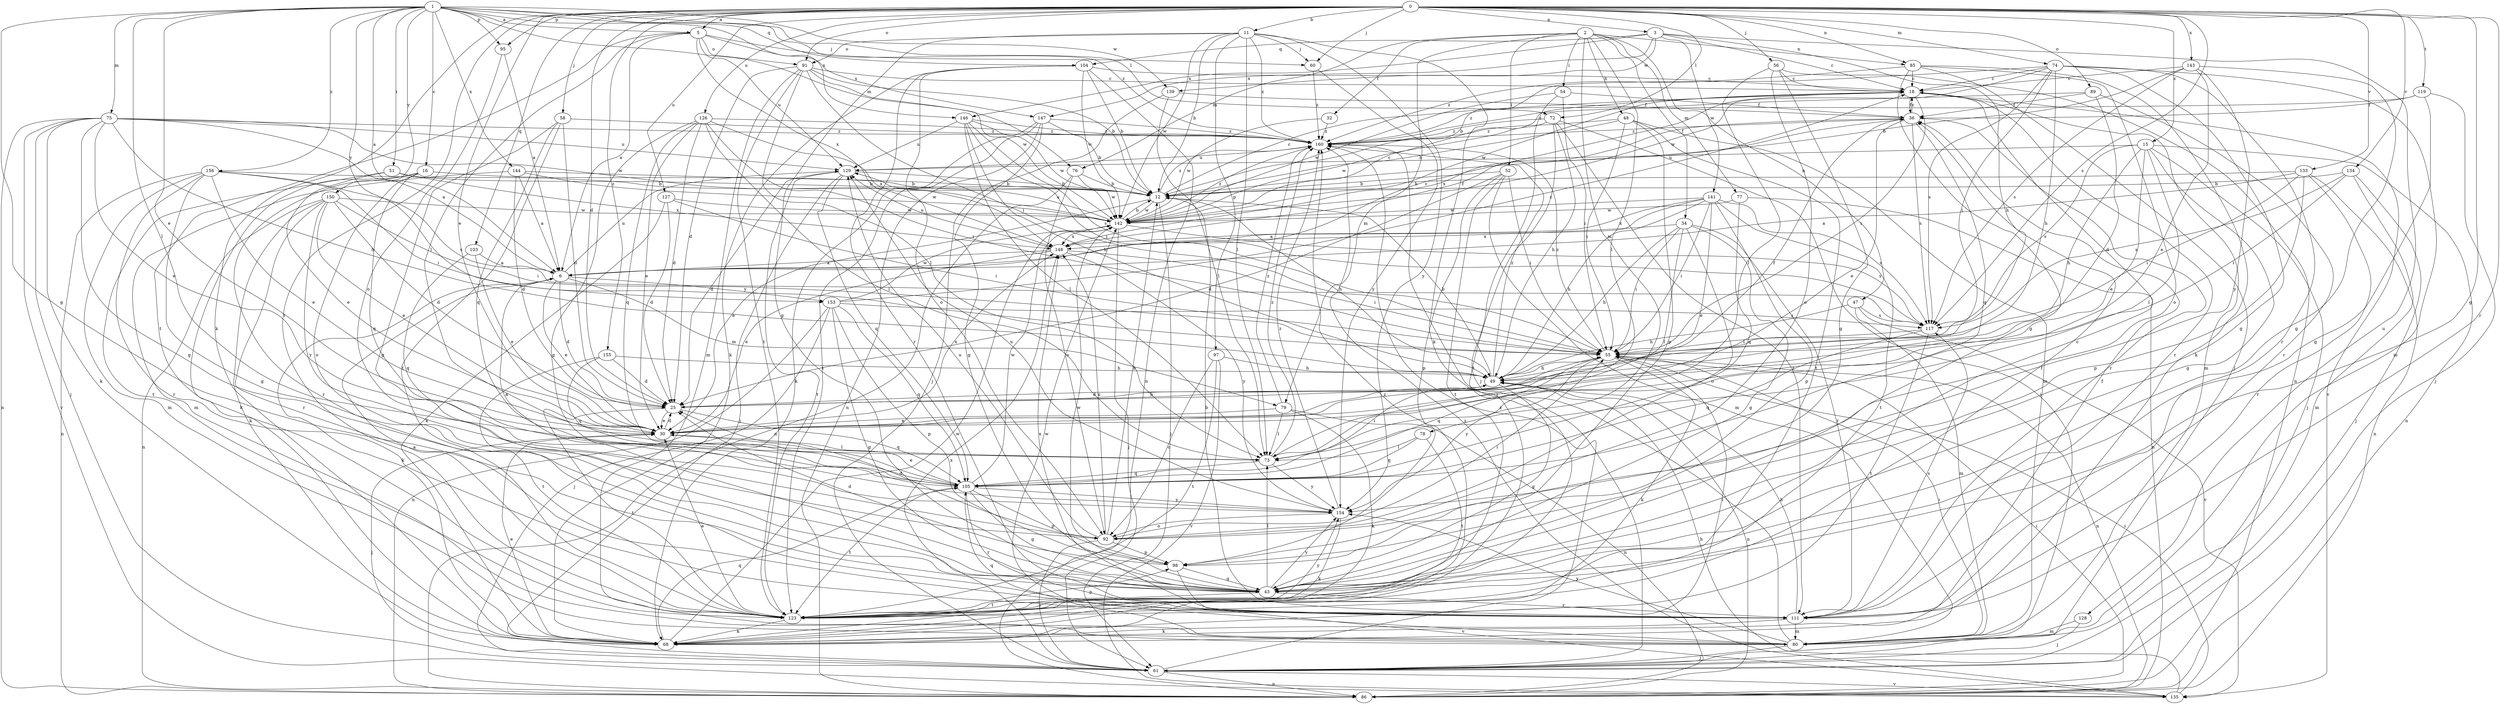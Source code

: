 strict digraph  {
0;
1;
2;
3;
5;
6;
11;
12;
15;
16;
18;
25;
30;
32;
34;
36;
43;
47;
48;
49;
51;
52;
54;
55;
56;
58;
60;
61;
68;
72;
73;
74;
75;
76;
77;
78;
79;
80;
85;
86;
89;
91;
92;
95;
97;
98;
103;
104;
105;
111;
117;
119;
123;
126;
127;
128;
129;
133;
134;
135;
139;
141;
142;
143;
144;
146;
147;
148;
150;
153;
154;
155;
156;
160;
0 -> 3  [label=a];
0 -> 5  [label=a];
0 -> 11  [label=b];
0 -> 15  [label=c];
0 -> 25  [label=d];
0 -> 30  [label=e];
0 -> 43  [label=g];
0 -> 56  [label=j];
0 -> 58  [label=j];
0 -> 60  [label=j];
0 -> 68  [label=k];
0 -> 72  [label=l];
0 -> 74  [label=m];
0 -> 85  [label=n];
0 -> 89  [label=o];
0 -> 91  [label=o];
0 -> 95  [label=p];
0 -> 103  [label=q];
0 -> 111  [label=r];
0 -> 117  [label=s];
0 -> 119  [label=t];
0 -> 123  [label=t];
0 -> 126  [label=u];
0 -> 127  [label=u];
0 -> 133  [label=v];
0 -> 134  [label=v];
0 -> 143  [label=x];
0 -> 155  [label=z];
1 -> 5  [label=a];
1 -> 6  [label=a];
1 -> 16  [label=c];
1 -> 30  [label=e];
1 -> 43  [label=g];
1 -> 51  [label=i];
1 -> 72  [label=l];
1 -> 73  [label=l];
1 -> 75  [label=m];
1 -> 76  [label=m];
1 -> 95  [label=p];
1 -> 104  [label=q];
1 -> 139  [label=w];
1 -> 144  [label=x];
1 -> 146  [label=x];
1 -> 150  [label=y];
1 -> 153  [label=y];
1 -> 156  [label=z];
1 -> 160  [label=z];
2 -> 32  [label=f];
2 -> 34  [label=f];
2 -> 47  [label=h];
2 -> 48  [label=h];
2 -> 52  [label=i];
2 -> 54  [label=i];
2 -> 73  [label=l];
2 -> 76  [label=m];
2 -> 77  [label=m];
2 -> 78  [label=m];
2 -> 79  [label=m];
2 -> 85  [label=n];
3 -> 18  [label=c];
3 -> 49  [label=h];
3 -> 104  [label=q];
3 -> 128  [label=u];
3 -> 139  [label=w];
3 -> 141  [label=w];
3 -> 146  [label=x];
3 -> 147  [label=x];
5 -> 6  [label=a];
5 -> 60  [label=j];
5 -> 73  [label=l];
5 -> 91  [label=o];
5 -> 123  [label=t];
5 -> 129  [label=u];
5 -> 147  [label=x];
5 -> 148  [label=x];
6 -> 18  [label=c];
6 -> 25  [label=d];
6 -> 30  [label=e];
6 -> 68  [label=k];
6 -> 79  [label=m];
6 -> 129  [label=u];
6 -> 153  [label=y];
11 -> 12  [label=b];
11 -> 43  [label=g];
11 -> 60  [label=j];
11 -> 68  [label=k];
11 -> 73  [label=l];
11 -> 91  [label=o];
11 -> 97  [label=p];
11 -> 142  [label=w];
11 -> 154  [label=y];
11 -> 160  [label=z];
12 -> 18  [label=c];
12 -> 30  [label=e];
12 -> 49  [label=h];
12 -> 61  [label=j];
12 -> 142  [label=w];
12 -> 160  [label=z];
15 -> 30  [label=e];
15 -> 43  [label=g];
15 -> 49  [label=h];
15 -> 61  [label=j];
15 -> 73  [label=l];
15 -> 86  [label=n];
15 -> 117  [label=s];
15 -> 129  [label=u];
16 -> 12  [label=b];
16 -> 68  [label=k];
16 -> 92  [label=o];
16 -> 105  [label=q];
16 -> 111  [label=r];
18 -> 36  [label=f];
18 -> 55  [label=i];
18 -> 80  [label=m];
18 -> 111  [label=r];
18 -> 135  [label=v];
18 -> 142  [label=w];
25 -> 30  [label=e];
25 -> 36  [label=f];
25 -> 49  [label=h];
25 -> 105  [label=q];
25 -> 123  [label=t];
30 -> 25  [label=d];
30 -> 61  [label=j];
30 -> 73  [label=l];
30 -> 148  [label=x];
32 -> 142  [label=w];
32 -> 160  [label=z];
34 -> 43  [label=g];
34 -> 49  [label=h];
34 -> 55  [label=i];
34 -> 73  [label=l];
34 -> 92  [label=o];
34 -> 111  [label=r];
34 -> 148  [label=x];
36 -> 18  [label=c];
36 -> 30  [label=e];
36 -> 105  [label=q];
36 -> 111  [label=r];
36 -> 117  [label=s];
36 -> 148  [label=x];
36 -> 160  [label=z];
43 -> 18  [label=c];
43 -> 73  [label=l];
43 -> 111  [label=r];
43 -> 123  [label=t];
43 -> 142  [label=w];
43 -> 154  [label=y];
47 -> 49  [label=h];
47 -> 80  [label=m];
47 -> 117  [label=s];
47 -> 135  [label=v];
48 -> 12  [label=b];
48 -> 55  [label=i];
48 -> 80  [label=m];
48 -> 98  [label=p];
48 -> 123  [label=t];
48 -> 160  [label=z];
49 -> 12  [label=b];
49 -> 25  [label=d];
49 -> 43  [label=g];
49 -> 86  [label=n];
49 -> 160  [label=z];
51 -> 12  [label=b];
51 -> 30  [label=e];
51 -> 123  [label=t];
51 -> 148  [label=x];
52 -> 12  [label=b];
52 -> 25  [label=d];
52 -> 55  [label=i];
52 -> 80  [label=m];
52 -> 98  [label=p];
52 -> 123  [label=t];
54 -> 36  [label=f];
54 -> 55  [label=i];
54 -> 61  [label=j];
54 -> 142  [label=w];
55 -> 49  [label=h];
55 -> 68  [label=k];
55 -> 86  [label=n];
55 -> 105  [label=q];
55 -> 154  [label=y];
55 -> 160  [label=z];
56 -> 18  [label=c];
56 -> 43  [label=g];
56 -> 73  [label=l];
56 -> 86  [label=n];
56 -> 92  [label=o];
58 -> 25  [label=d];
58 -> 43  [label=g];
58 -> 105  [label=q];
58 -> 123  [label=t];
58 -> 160  [label=z];
60 -> 154  [label=y];
60 -> 160  [label=z];
61 -> 86  [label=n];
61 -> 135  [label=v];
61 -> 148  [label=x];
61 -> 160  [label=z];
68 -> 30  [label=e];
68 -> 36  [label=f];
68 -> 55  [label=i];
68 -> 105  [label=q];
68 -> 142  [label=w];
68 -> 160  [label=z];
72 -> 49  [label=h];
72 -> 61  [label=j];
72 -> 111  [label=r];
72 -> 123  [label=t];
72 -> 142  [label=w];
72 -> 160  [label=z];
73 -> 105  [label=q];
73 -> 154  [label=y];
73 -> 160  [label=z];
74 -> 12  [label=b];
74 -> 18  [label=c];
74 -> 43  [label=g];
74 -> 49  [label=h];
74 -> 55  [label=i];
74 -> 80  [label=m];
74 -> 111  [label=r];
74 -> 117  [label=s];
74 -> 142  [label=w];
75 -> 6  [label=a];
75 -> 30  [label=e];
75 -> 43  [label=g];
75 -> 49  [label=h];
75 -> 61  [label=j];
75 -> 68  [label=k];
75 -> 86  [label=n];
75 -> 129  [label=u];
75 -> 135  [label=v];
75 -> 142  [label=w];
75 -> 160  [label=z];
76 -> 12  [label=b];
76 -> 86  [label=n];
76 -> 92  [label=o];
76 -> 142  [label=w];
77 -> 86  [label=n];
77 -> 105  [label=q];
77 -> 142  [label=w];
78 -> 73  [label=l];
78 -> 105  [label=q];
78 -> 123  [label=t];
79 -> 30  [label=e];
79 -> 68  [label=k];
79 -> 73  [label=l];
79 -> 86  [label=n];
79 -> 160  [label=z];
80 -> 55  [label=i];
80 -> 61  [label=j];
80 -> 105  [label=q];
80 -> 142  [label=w];
80 -> 154  [label=y];
80 -> 160  [label=z];
85 -> 18  [label=c];
85 -> 43  [label=g];
85 -> 61  [label=j];
85 -> 68  [label=k];
85 -> 92  [label=o];
85 -> 160  [label=z];
86 -> 55  [label=i];
89 -> 25  [label=d];
89 -> 36  [label=f];
89 -> 111  [label=r];
89 -> 160  [label=z];
91 -> 12  [label=b];
91 -> 18  [label=c];
91 -> 25  [label=d];
91 -> 55  [label=i];
91 -> 73  [label=l];
91 -> 80  [label=m];
91 -> 123  [label=t];
91 -> 142  [label=w];
92 -> 12  [label=b];
92 -> 25  [label=d];
92 -> 55  [label=i];
92 -> 61  [label=j];
92 -> 98  [label=p];
92 -> 129  [label=u];
92 -> 148  [label=x];
95 -> 6  [label=a];
95 -> 92  [label=o];
97 -> 49  [label=h];
97 -> 92  [label=o];
97 -> 123  [label=t];
97 -> 135  [label=v];
98 -> 25  [label=d];
98 -> 43  [label=g];
98 -> 135  [label=v];
103 -> 6  [label=a];
103 -> 30  [label=e];
103 -> 105  [label=q];
104 -> 12  [label=b];
104 -> 18  [label=c];
104 -> 68  [label=k];
104 -> 86  [label=n];
104 -> 92  [label=o];
104 -> 111  [label=r];
104 -> 142  [label=w];
105 -> 30  [label=e];
105 -> 43  [label=g];
105 -> 55  [label=i];
105 -> 98  [label=p];
105 -> 111  [label=r];
105 -> 123  [label=t];
105 -> 142  [label=w];
105 -> 154  [label=y];
111 -> 12  [label=b];
111 -> 49  [label=h];
111 -> 68  [label=k];
111 -> 80  [label=m];
111 -> 117  [label=s];
111 -> 148  [label=x];
117 -> 55  [label=i];
117 -> 105  [label=q];
117 -> 123  [label=t];
119 -> 36  [label=f];
119 -> 43  [label=g];
119 -> 61  [label=j];
119 -> 160  [label=z];
123 -> 6  [label=a];
123 -> 30  [label=e];
123 -> 36  [label=f];
123 -> 68  [label=k];
123 -> 98  [label=p];
123 -> 154  [label=y];
126 -> 25  [label=d];
126 -> 30  [label=e];
126 -> 43  [label=g];
126 -> 55  [label=i];
126 -> 73  [label=l];
126 -> 105  [label=q];
126 -> 148  [label=x];
126 -> 160  [label=z];
127 -> 25  [label=d];
127 -> 55  [label=i];
127 -> 68  [label=k];
127 -> 142  [label=w];
128 -> 61  [label=j];
128 -> 80  [label=m];
129 -> 12  [label=b];
129 -> 25  [label=d];
129 -> 61  [label=j];
129 -> 105  [label=q];
129 -> 123  [label=t];
133 -> 6  [label=a];
133 -> 12  [label=b];
133 -> 55  [label=i];
133 -> 86  [label=n];
133 -> 98  [label=p];
133 -> 111  [label=r];
134 -> 12  [label=b];
134 -> 55  [label=i];
134 -> 61  [label=j];
134 -> 80  [label=m];
134 -> 117  [label=s];
135 -> 49  [label=h];
135 -> 55  [label=i];
135 -> 160  [label=z];
139 -> 36  [label=f];
139 -> 61  [label=j];
139 -> 73  [label=l];
141 -> 6  [label=a];
141 -> 30  [label=e];
141 -> 49  [label=h];
141 -> 55  [label=i];
141 -> 98  [label=p];
141 -> 117  [label=s];
141 -> 123  [label=t];
141 -> 142  [label=w];
141 -> 148  [label=x];
142 -> 12  [label=b];
142 -> 18  [label=c];
142 -> 61  [label=j];
142 -> 117  [label=s];
142 -> 129  [label=u];
142 -> 148  [label=x];
142 -> 160  [label=z];
143 -> 12  [label=b];
143 -> 18  [label=c];
143 -> 30  [label=e];
143 -> 43  [label=g];
143 -> 117  [label=s];
143 -> 154  [label=y];
144 -> 6  [label=a];
144 -> 12  [label=b];
144 -> 25  [label=d];
144 -> 80  [label=m];
144 -> 142  [label=w];
146 -> 49  [label=h];
146 -> 55  [label=i];
146 -> 73  [label=l];
146 -> 117  [label=s];
146 -> 129  [label=u];
146 -> 142  [label=w];
146 -> 160  [label=z];
147 -> 12  [label=b];
147 -> 43  [label=g];
147 -> 68  [label=k];
147 -> 86  [label=n];
147 -> 123  [label=t];
147 -> 160  [label=z];
148 -> 6  [label=a];
148 -> 30  [label=e];
148 -> 36  [label=f];
148 -> 55  [label=i];
148 -> 129  [label=u];
148 -> 154  [label=y];
150 -> 25  [label=d];
150 -> 30  [label=e];
150 -> 55  [label=i];
150 -> 68  [label=k];
150 -> 86  [label=n];
150 -> 111  [label=r];
150 -> 142  [label=w];
150 -> 154  [label=y];
153 -> 18  [label=c];
153 -> 43  [label=g];
153 -> 61  [label=j];
153 -> 86  [label=n];
153 -> 98  [label=p];
153 -> 105  [label=q];
153 -> 117  [label=s];
153 -> 142  [label=w];
154 -> 6  [label=a];
154 -> 68  [label=k];
154 -> 92  [label=o];
154 -> 129  [label=u];
154 -> 160  [label=z];
155 -> 25  [label=d];
155 -> 49  [label=h];
155 -> 105  [label=q];
155 -> 123  [label=t];
156 -> 12  [label=b];
156 -> 30  [label=e];
156 -> 43  [label=g];
156 -> 55  [label=i];
156 -> 80  [label=m];
156 -> 86  [label=n];
156 -> 111  [label=r];
156 -> 117  [label=s];
160 -> 129  [label=u];
}
